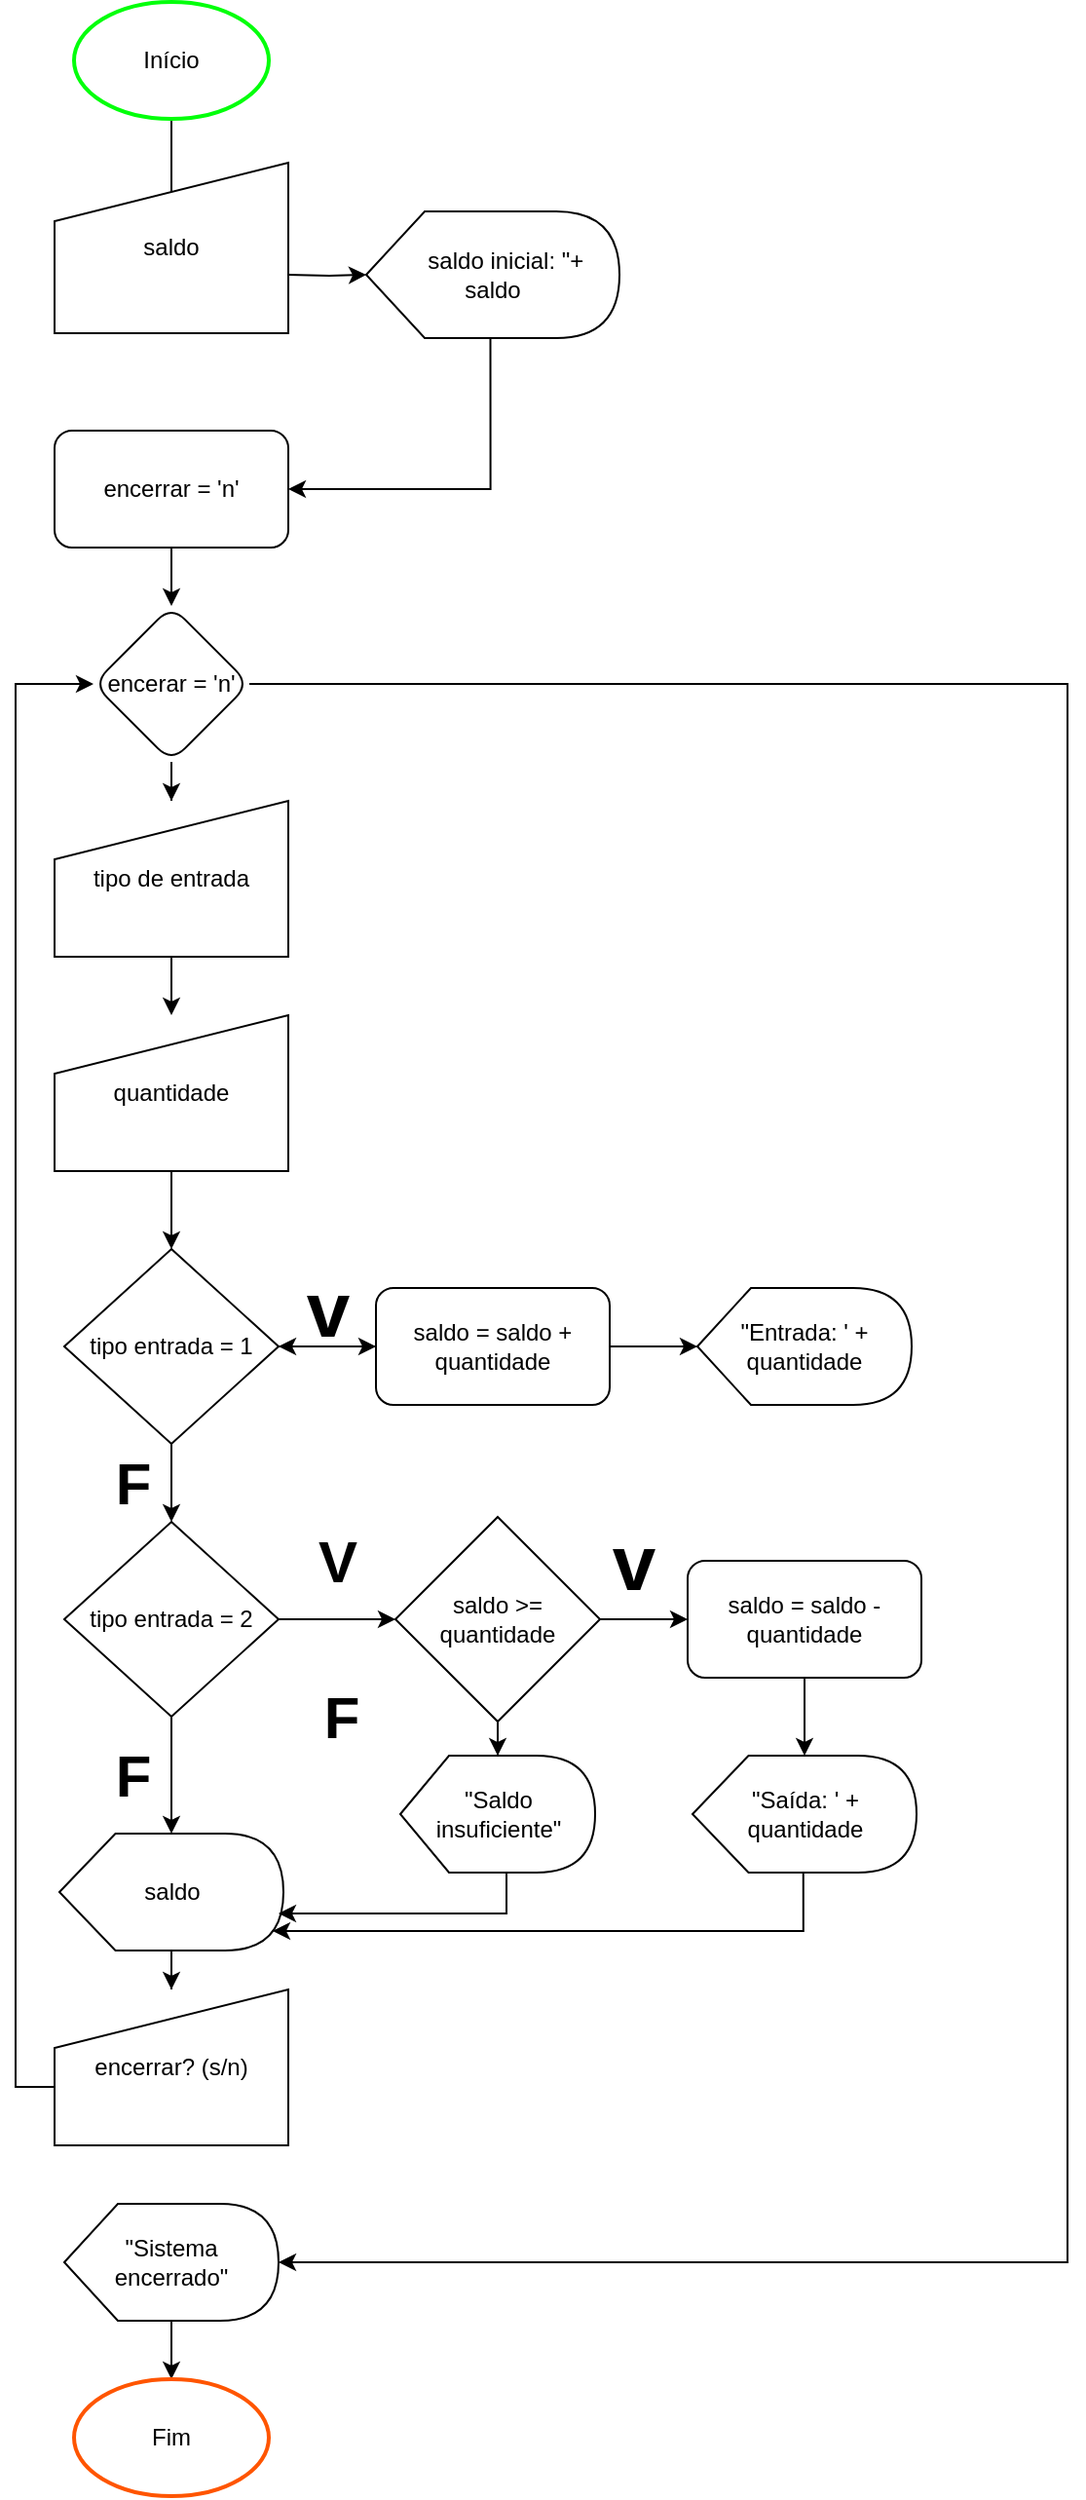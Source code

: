 <mxfile version="21.3.2" type="device">
  <diagram name="Page-1" id="74e2e168-ea6b-b213-b513-2b3c1d86103e">
    <mxGraphModel dx="1434" dy="788" grid="1" gridSize="10" guides="1" tooltips="1" connect="1" arrows="1" fold="1" page="1" pageScale="1" pageWidth="1100" pageHeight="850" background="none" math="0" shadow="0">
      <root>
        <mxCell id="0" />
        <mxCell id="1" parent="0" />
        <mxCell id="v95uGGEA5PBNGmXygSME-3" value="" style="edgeStyle=orthogonalEdgeStyle;rounded=0;orthogonalLoop=1;jettySize=auto;html=1;" edge="1" parent="1">
          <mxGeometry relative="1" as="geometry">
            <mxPoint x="210" y="120" as="sourcePoint" />
            <mxPoint x="210" y="170" as="targetPoint" />
          </mxGeometry>
        </mxCell>
        <mxCell id="v95uGGEA5PBNGmXygSME-5" value="" style="edgeStyle=orthogonalEdgeStyle;rounded=0;orthogonalLoop=1;jettySize=auto;html=1;" edge="1" parent="1" target="v95uGGEA5PBNGmXygSME-4">
          <mxGeometry relative="1" as="geometry">
            <mxPoint x="270" y="200" as="sourcePoint" />
          </mxGeometry>
        </mxCell>
        <mxCell id="v95uGGEA5PBNGmXygSME-9" style="edgeStyle=orthogonalEdgeStyle;rounded=0;orthogonalLoop=1;jettySize=auto;html=1;entryX=1;entryY=0.5;entryDx=0;entryDy=0;exitX=0;exitY=0;exitDx=63.75;exitDy=65;exitPerimeter=0;" edge="1" parent="1" source="v95uGGEA5PBNGmXygSME-4" target="v95uGGEA5PBNGmXygSME-7">
          <mxGeometry relative="1" as="geometry">
            <mxPoint x="375" y="350" as="targetPoint" />
          </mxGeometry>
        </mxCell>
        <mxCell id="v95uGGEA5PBNGmXygSME-4" value="&amp;nbsp; &amp;nbsp; saldo inicial: &quot;+&lt;br&gt;saldo" style="shape=display;whiteSpace=wrap;html=1;size=0.231;" vertex="1" parent="1">
          <mxGeometry x="310" y="167.5" width="130" height="65" as="geometry" />
        </mxCell>
        <mxCell id="v95uGGEA5PBNGmXygSME-6" value="saldo" style="shape=manualInput;whiteSpace=wrap;html=1;" vertex="1" parent="1">
          <mxGeometry x="150" y="142.5" width="120" height="87.5" as="geometry" />
        </mxCell>
        <mxCell id="v95uGGEA5PBNGmXygSME-13" value="" style="edgeStyle=orthogonalEdgeStyle;rounded=0;orthogonalLoop=1;jettySize=auto;html=1;" edge="1" parent="1" source="v95uGGEA5PBNGmXygSME-7" target="v95uGGEA5PBNGmXygSME-12">
          <mxGeometry relative="1" as="geometry" />
        </mxCell>
        <mxCell id="v95uGGEA5PBNGmXygSME-7" value="encerrar = &#39;n&#39;" style="rounded=1;whiteSpace=wrap;html=1;" vertex="1" parent="1">
          <mxGeometry x="150" y="280" width="120" height="60" as="geometry" />
        </mxCell>
        <mxCell id="v95uGGEA5PBNGmXygSME-16" value="" style="edgeStyle=orthogonalEdgeStyle;rounded=0;orthogonalLoop=1;jettySize=auto;html=1;" edge="1" parent="1" source="v95uGGEA5PBNGmXygSME-12" target="v95uGGEA5PBNGmXygSME-15">
          <mxGeometry relative="1" as="geometry" />
        </mxCell>
        <mxCell id="v95uGGEA5PBNGmXygSME-49" style="edgeStyle=orthogonalEdgeStyle;rounded=0;orthogonalLoop=1;jettySize=auto;html=1;exitX=1;exitY=0.5;exitDx=0;exitDy=0;entryX=1;entryY=0.5;entryDx=0;entryDy=0;entryPerimeter=0;" edge="1" parent="1" source="v95uGGEA5PBNGmXygSME-12" target="v95uGGEA5PBNGmXygSME-48">
          <mxGeometry relative="1" as="geometry">
            <Array as="points">
              <mxPoint x="670" y="410" />
              <mxPoint x="670" y="1220" />
            </Array>
          </mxGeometry>
        </mxCell>
        <mxCell id="v95uGGEA5PBNGmXygSME-12" value="encerar = &#39;n&#39;" style="rhombus;whiteSpace=wrap;html=1;rounded=1;" vertex="1" parent="1">
          <mxGeometry x="170" y="370" width="80" height="80" as="geometry" />
        </mxCell>
        <mxCell id="v95uGGEA5PBNGmXygSME-18" value="" style="edgeStyle=orthogonalEdgeStyle;rounded=0;orthogonalLoop=1;jettySize=auto;html=1;" edge="1" parent="1" source="v95uGGEA5PBNGmXygSME-15">
          <mxGeometry relative="1" as="geometry">
            <mxPoint x="210" y="580" as="targetPoint" />
          </mxGeometry>
        </mxCell>
        <mxCell id="v95uGGEA5PBNGmXygSME-15" value="tipo de entrada" style="shape=manualInput;whiteSpace=wrap;html=1;" vertex="1" parent="1">
          <mxGeometry x="150" y="470" width="120" height="80" as="geometry" />
        </mxCell>
        <mxCell id="v95uGGEA5PBNGmXygSME-21" value="" style="edgeStyle=orthogonalEdgeStyle;rounded=0;orthogonalLoop=1;jettySize=auto;html=1;" edge="1" parent="1" source="v95uGGEA5PBNGmXygSME-19" target="v95uGGEA5PBNGmXygSME-20">
          <mxGeometry relative="1" as="geometry" />
        </mxCell>
        <mxCell id="v95uGGEA5PBNGmXygSME-19" value="quantidade" style="shape=manualInput;whiteSpace=wrap;html=1;" vertex="1" parent="1">
          <mxGeometry x="150" y="580" width="120" height="80" as="geometry" />
        </mxCell>
        <mxCell id="v95uGGEA5PBNGmXygSME-24" value="v" style="edgeStyle=orthogonalEdgeStyle;rounded=0;orthogonalLoop=1;jettySize=auto;html=1;fontStyle=1;fontSize=40;" edge="1" parent="1" source="v95uGGEA5PBNGmXygSME-20" target="v95uGGEA5PBNGmXygSME-23">
          <mxGeometry y="20" relative="1" as="geometry">
            <mxPoint as="offset" />
          </mxGeometry>
        </mxCell>
        <mxCell id="v95uGGEA5PBNGmXygSME-28" value="F" style="edgeStyle=orthogonalEdgeStyle;rounded=0;orthogonalLoop=1;jettySize=auto;html=1;fontSize=30;fontStyle=1" edge="1" parent="1" source="v95uGGEA5PBNGmXygSME-20">
          <mxGeometry x="-0.013" y="-20" relative="1" as="geometry">
            <mxPoint x="210" y="840" as="targetPoint" />
            <mxPoint x="-20" y="-20" as="offset" />
          </mxGeometry>
        </mxCell>
        <mxCell id="v95uGGEA5PBNGmXygSME-20" value="tipo entrada = 1" style="rhombus;whiteSpace=wrap;html=1;" vertex="1" parent="1">
          <mxGeometry x="155" y="700" width="110" height="100" as="geometry" />
        </mxCell>
        <mxCell id="v95uGGEA5PBNGmXygSME-26" value="" style="edgeStyle=orthogonalEdgeStyle;rounded=0;orthogonalLoop=1;jettySize=auto;html=1;" edge="1" parent="1" source="v95uGGEA5PBNGmXygSME-23" target="v95uGGEA5PBNGmXygSME-25">
          <mxGeometry relative="1" as="geometry" />
        </mxCell>
        <mxCell id="v95uGGEA5PBNGmXygSME-39" value="" style="edgeStyle=orthogonalEdgeStyle;rounded=0;orthogonalLoop=1;jettySize=auto;html=1;" edge="1" parent="1" source="v95uGGEA5PBNGmXygSME-23" target="v95uGGEA5PBNGmXygSME-20">
          <mxGeometry relative="1" as="geometry" />
        </mxCell>
        <mxCell id="v95uGGEA5PBNGmXygSME-23" value="saldo = saldo + quantidade" style="rounded=1;whiteSpace=wrap;html=1;" vertex="1" parent="1">
          <mxGeometry x="315" y="720" width="120" height="60" as="geometry" />
        </mxCell>
        <mxCell id="v95uGGEA5PBNGmXygSME-25" value="&quot;Entrada: &#39; + quantidade" style="shape=display;whiteSpace=wrap;html=1;" vertex="1" parent="1">
          <mxGeometry x="480" y="720" width="110" height="60" as="geometry" />
        </mxCell>
        <mxCell id="v95uGGEA5PBNGmXygSME-31" value="V" style="edgeStyle=orthogonalEdgeStyle;rounded=0;orthogonalLoop=1;jettySize=auto;html=1;fontSize=30;fontStyle=1;align=center;" edge="1" parent="1" source="v95uGGEA5PBNGmXygSME-29" target="v95uGGEA5PBNGmXygSME-30">
          <mxGeometry y="30" relative="1" as="geometry">
            <Array as="points">
              <mxPoint x="290" y="890" />
            </Array>
            <mxPoint as="offset" />
          </mxGeometry>
        </mxCell>
        <mxCell id="v95uGGEA5PBNGmXygSME-41" value="F" style="edgeStyle=orthogonalEdgeStyle;rounded=0;orthogonalLoop=1;jettySize=auto;html=1;fontSize=30;fontStyle=1" edge="1" parent="1" source="v95uGGEA5PBNGmXygSME-29" target="v95uGGEA5PBNGmXygSME-40">
          <mxGeometry y="-20" relative="1" as="geometry">
            <mxPoint as="offset" />
          </mxGeometry>
        </mxCell>
        <mxCell id="v95uGGEA5PBNGmXygSME-29" value="tipo entrada = 2" style="rhombus;whiteSpace=wrap;html=1;" vertex="1" parent="1">
          <mxGeometry x="155" y="840" width="110" height="100" as="geometry" />
        </mxCell>
        <mxCell id="v95uGGEA5PBNGmXygSME-33" value="v" style="edgeStyle=orthogonalEdgeStyle;rounded=0;orthogonalLoop=1;jettySize=auto;html=1;fontStyle=1;fontSize=40;" edge="1" parent="1" source="v95uGGEA5PBNGmXygSME-30" target="v95uGGEA5PBNGmXygSME-32">
          <mxGeometry x="-0.25" y="30" relative="1" as="geometry">
            <mxPoint as="offset" />
          </mxGeometry>
        </mxCell>
        <mxCell id="v95uGGEA5PBNGmXygSME-43" value="F" style="edgeStyle=orthogonalEdgeStyle;rounded=0;orthogonalLoop=1;jettySize=auto;html=1;fontSize=30;fontStyle=1" edge="1" parent="1" source="v95uGGEA5PBNGmXygSME-30" target="v95uGGEA5PBNGmXygSME-42">
          <mxGeometry x="0.36" y="-27" relative="1" as="geometry">
            <mxPoint x="-54" as="offset" />
          </mxGeometry>
        </mxCell>
        <mxCell id="v95uGGEA5PBNGmXygSME-30" value="saldo &amp;gt;= quantidade" style="rhombus;whiteSpace=wrap;html=1;" vertex="1" parent="1">
          <mxGeometry x="325" y="837.5" width="105" height="105" as="geometry" />
        </mxCell>
        <mxCell id="v95uGGEA5PBNGmXygSME-35" value="" style="edgeStyle=orthogonalEdgeStyle;rounded=0;orthogonalLoop=1;jettySize=auto;html=1;" edge="1" parent="1" source="v95uGGEA5PBNGmXygSME-32" target="v95uGGEA5PBNGmXygSME-34">
          <mxGeometry relative="1" as="geometry" />
        </mxCell>
        <mxCell id="v95uGGEA5PBNGmXygSME-32" value="saldo = saldo - quantidade" style="rounded=1;whiteSpace=wrap;html=1;" vertex="1" parent="1">
          <mxGeometry x="475" y="860" width="120" height="60" as="geometry" />
        </mxCell>
        <mxCell id="v95uGGEA5PBNGmXygSME-45" style="edgeStyle=orthogonalEdgeStyle;rounded=0;orthogonalLoop=1;jettySize=auto;html=1;entryX=0.952;entryY=0.833;entryDx=0;entryDy=0;entryPerimeter=0;exitX=0;exitY=0;exitDx=56.875;exitDy=60;exitPerimeter=0;" edge="1" parent="1" source="v95uGGEA5PBNGmXygSME-34" target="v95uGGEA5PBNGmXygSME-40">
          <mxGeometry relative="1" as="geometry" />
        </mxCell>
        <mxCell id="v95uGGEA5PBNGmXygSME-34" value="&quot;Saída: &#39; + quantidade" style="shape=display;whiteSpace=wrap;html=1;" vertex="1" parent="1">
          <mxGeometry x="477.5" y="960" width="115" height="60" as="geometry" />
        </mxCell>
        <mxCell id="v95uGGEA5PBNGmXygSME-47" value="" style="edgeStyle=orthogonalEdgeStyle;rounded=0;orthogonalLoop=1;jettySize=auto;html=1;" edge="1" parent="1" source="v95uGGEA5PBNGmXygSME-40" target="v95uGGEA5PBNGmXygSME-46">
          <mxGeometry relative="1" as="geometry" />
        </mxCell>
        <mxCell id="v95uGGEA5PBNGmXygSME-40" value="saldo" style="shape=display;whiteSpace=wrap;html=1;" vertex="1" parent="1">
          <mxGeometry x="152.5" y="1000" width="115" height="60" as="geometry" />
        </mxCell>
        <mxCell id="v95uGGEA5PBNGmXygSME-44" style="edgeStyle=orthogonalEdgeStyle;rounded=0;orthogonalLoop=1;jettySize=auto;html=1;entryX=0.978;entryY=0.683;entryDx=0;entryDy=0;entryPerimeter=0;exitX=0.545;exitY=1;exitDx=0;exitDy=0;exitPerimeter=0;" edge="1" parent="1" source="v95uGGEA5PBNGmXygSME-42" target="v95uGGEA5PBNGmXygSME-40">
          <mxGeometry relative="1" as="geometry" />
        </mxCell>
        <mxCell id="v95uGGEA5PBNGmXygSME-42" value="&quot;Saldo insuficiente&quot;" style="shape=display;whiteSpace=wrap;html=1;" vertex="1" parent="1">
          <mxGeometry x="327.5" y="960" width="100" height="60" as="geometry" />
        </mxCell>
        <mxCell id="v95uGGEA5PBNGmXygSME-50" style="edgeStyle=orthogonalEdgeStyle;rounded=0;orthogonalLoop=1;jettySize=auto;html=1;entryX=0;entryY=0.5;entryDx=0;entryDy=0;" edge="1" parent="1" source="v95uGGEA5PBNGmXygSME-46" target="v95uGGEA5PBNGmXygSME-12">
          <mxGeometry relative="1" as="geometry">
            <Array as="points">
              <mxPoint x="130" y="1130" />
              <mxPoint x="130" y="410" />
            </Array>
          </mxGeometry>
        </mxCell>
        <mxCell id="v95uGGEA5PBNGmXygSME-46" value="encerrar? (s/n)" style="shape=manualInput;whiteSpace=wrap;html=1;" vertex="1" parent="1">
          <mxGeometry x="150" y="1080" width="120" height="80" as="geometry" />
        </mxCell>
        <mxCell id="v95uGGEA5PBNGmXygSME-53" value="" style="edgeStyle=orthogonalEdgeStyle;rounded=0;orthogonalLoop=1;jettySize=auto;html=1;" edge="1" parent="1" source="v95uGGEA5PBNGmXygSME-48" target="v95uGGEA5PBNGmXygSME-52">
          <mxGeometry relative="1" as="geometry" />
        </mxCell>
        <mxCell id="v95uGGEA5PBNGmXygSME-48" value="&quot;Sistema encerrado&quot;" style="shape=display;whiteSpace=wrap;html=1;" vertex="1" parent="1">
          <mxGeometry x="155" y="1190" width="110" height="60" as="geometry" />
        </mxCell>
        <mxCell id="v95uGGEA5PBNGmXygSME-52" value="Fim" style="strokeWidth=2;html=1;shape=mxgraph.flowchart.start_1;whiteSpace=wrap;strokeColor=#FF5500;" vertex="1" parent="1">
          <mxGeometry x="160" y="1280" width="100" height="60" as="geometry" />
        </mxCell>
        <mxCell id="v95uGGEA5PBNGmXygSME-54" value="Início" style="strokeWidth=2;html=1;shape=mxgraph.flowchart.start_1;whiteSpace=wrap;strokeColor=#03FF0B;" vertex="1" parent="1">
          <mxGeometry x="160" y="60" width="100" height="60" as="geometry" />
        </mxCell>
      </root>
    </mxGraphModel>
  </diagram>
</mxfile>
